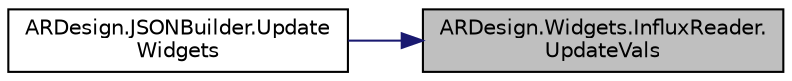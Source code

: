 digraph "ARDesign.Widgets.InfluxReader.UpdateVals"
{
 // LATEX_PDF_SIZE
  edge [fontname="Helvetica",fontsize="10",labelfontname="Helvetica",labelfontsize="10"];
  node [fontname="Helvetica",fontsize="10",shape=record];
  rankdir="RL";
  Node41 [label="ARDesign.Widgets.InfluxReader.\lUpdateVals",height=0.2,width=0.4,color="black", fillcolor="grey75", style="filled", fontcolor="black",tooltip="Update the values in the widget, by querying the database."];
  Node41 -> Node42 [dir="back",color="midnightblue",fontsize="10",style="solid",fontname="Helvetica"];
  Node42 [label="ARDesign.JSONBuilder.Update\lWidgets",height=0.2,width=0.4,color="black", fillcolor="white", style="filled",URL="$class_a_r_design_1_1_j_s_o_n_builder.html#a7fbdb4527f4033b928c624ca878730b9",tooltip="Updates all widgets that are set to update"];
}
